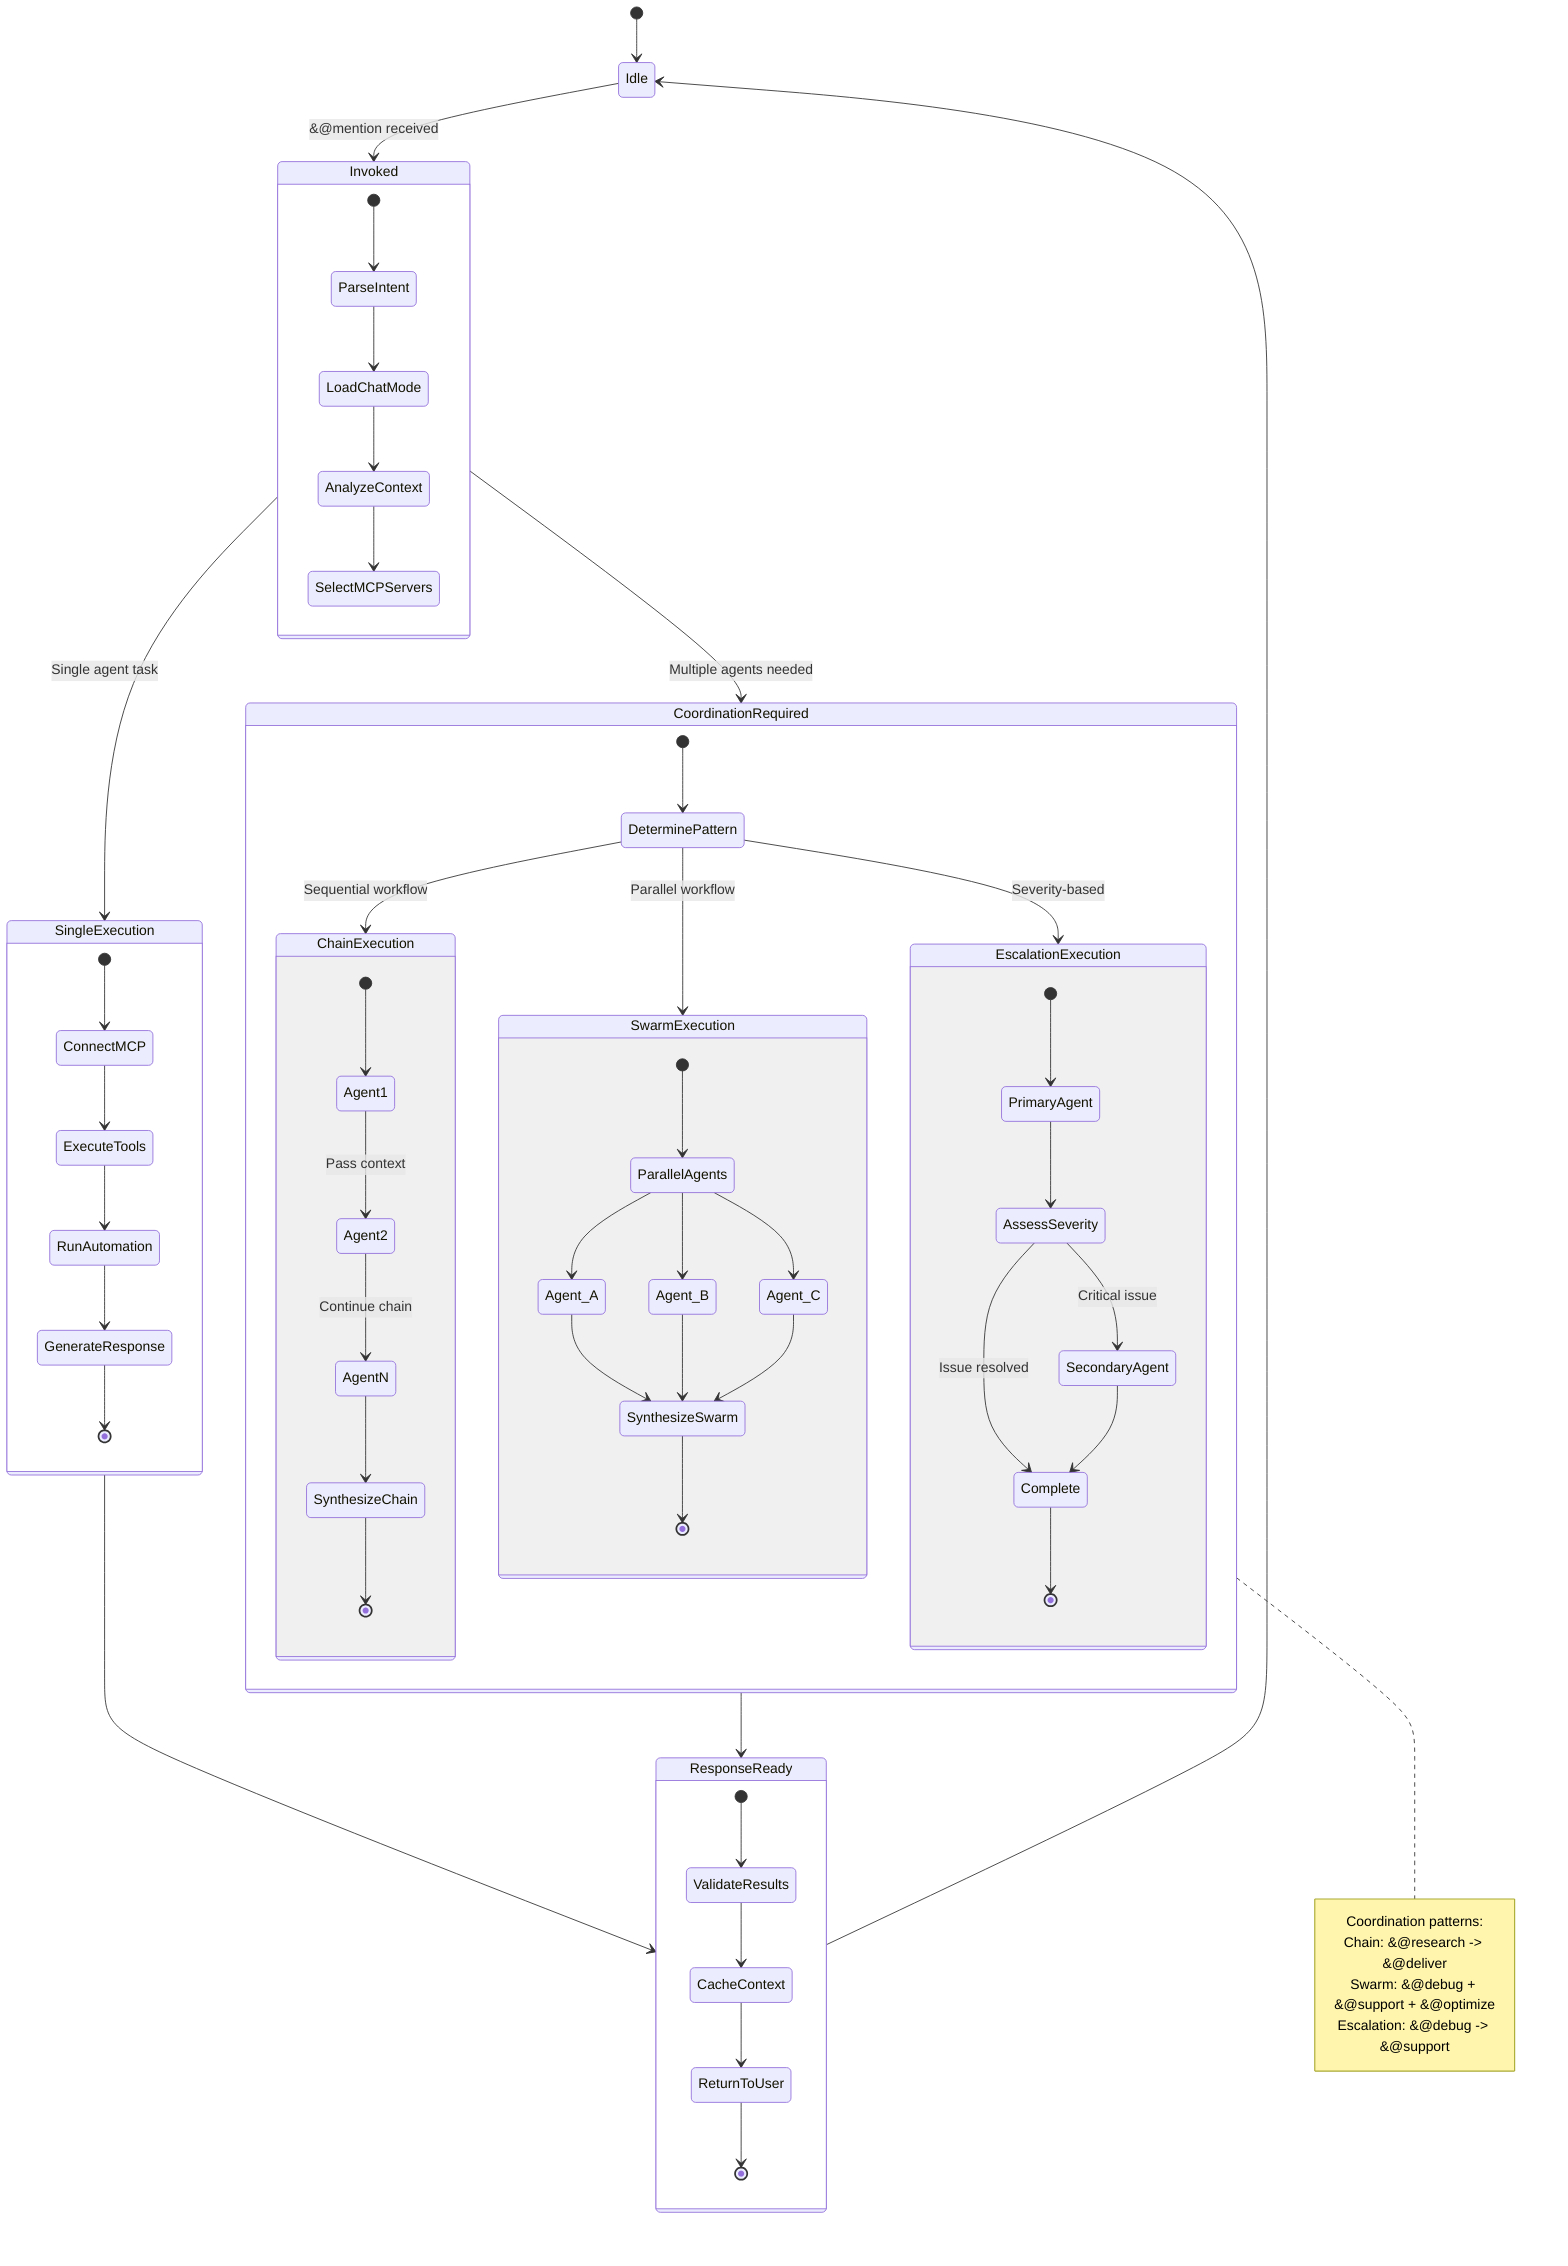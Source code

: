 stateDiagram-v2

[*] --> Idle
Idle --> Invoked : &#64;mention received
state Invoked {
    [*] --> ParseIntent
    ParseIntent --> LoadChatMode
    LoadChatMode --> AnalyzeContext
    AnalyzeContext --> SelectMCPServers
}
Invoked --> SingleExecution : Single agent task
Invoked --> CoordinationRequired : Multiple agents needed
state SingleExecution {
    [*] --> ConnectMCP
    ConnectMCP --> ExecuteTools
    ExecuteTools --> RunAutomation
    RunAutomation --> GenerateResponse
    GenerateResponse --> [*]
}
state CoordinationRequired {
    [*] --> DeterminePattern
    DeterminePattern --> ChainExecution : Sequential workflow
    DeterminePattern --> SwarmExecution : Parallel workflow
    DeterminePattern --> EscalationExecution : Severity-based
    state ChainExecution {
        [*] --> Agent1
        Agent1 --> Agent2 : Pass context
        Agent2 --> AgentN : Continue chain
        AgentN --> SynthesizeChain
        SynthesizeChain --> [*]
    }
    state SwarmExecution {
        [*] --> ParallelAgents
        ParallelAgents --> Agent_A
        ParallelAgents --> Agent_B
        ParallelAgents --> Agent_C
        Agent_A --> SynthesizeSwarm
        Agent_B --> SynthesizeSwarm
        Agent_C --> SynthesizeSwarm
        SynthesizeSwarm --> [*]
    }
    state EscalationExecution {
        [*] --> PrimaryAgent
        PrimaryAgent --> AssessSeverity
        AssessSeverity --> SecondaryAgent : Critical issue
        AssessSeverity --> Complete : Issue resolved
        SecondaryAgent --> Complete
        Complete --> [*]
    }
}
SingleExecution --> ResponseReady
CoordinationRequired --> ResponseReady
state ResponseReady {
    [*] --> ValidateResults
    ValidateResults --> CacheContext
    CacheContext --> ReturnToUser
    ReturnToUser --> [*]
}
ResponseReady --> Idle
note right of CoordinationRequired
    Coordination patterns:
    Chain: &#64;research -> &#64;deliver
    Swarm: &#64;debug + &#64;support + &#64;optimize
    Escalation: &#64;debug -> &#64;support
end note
